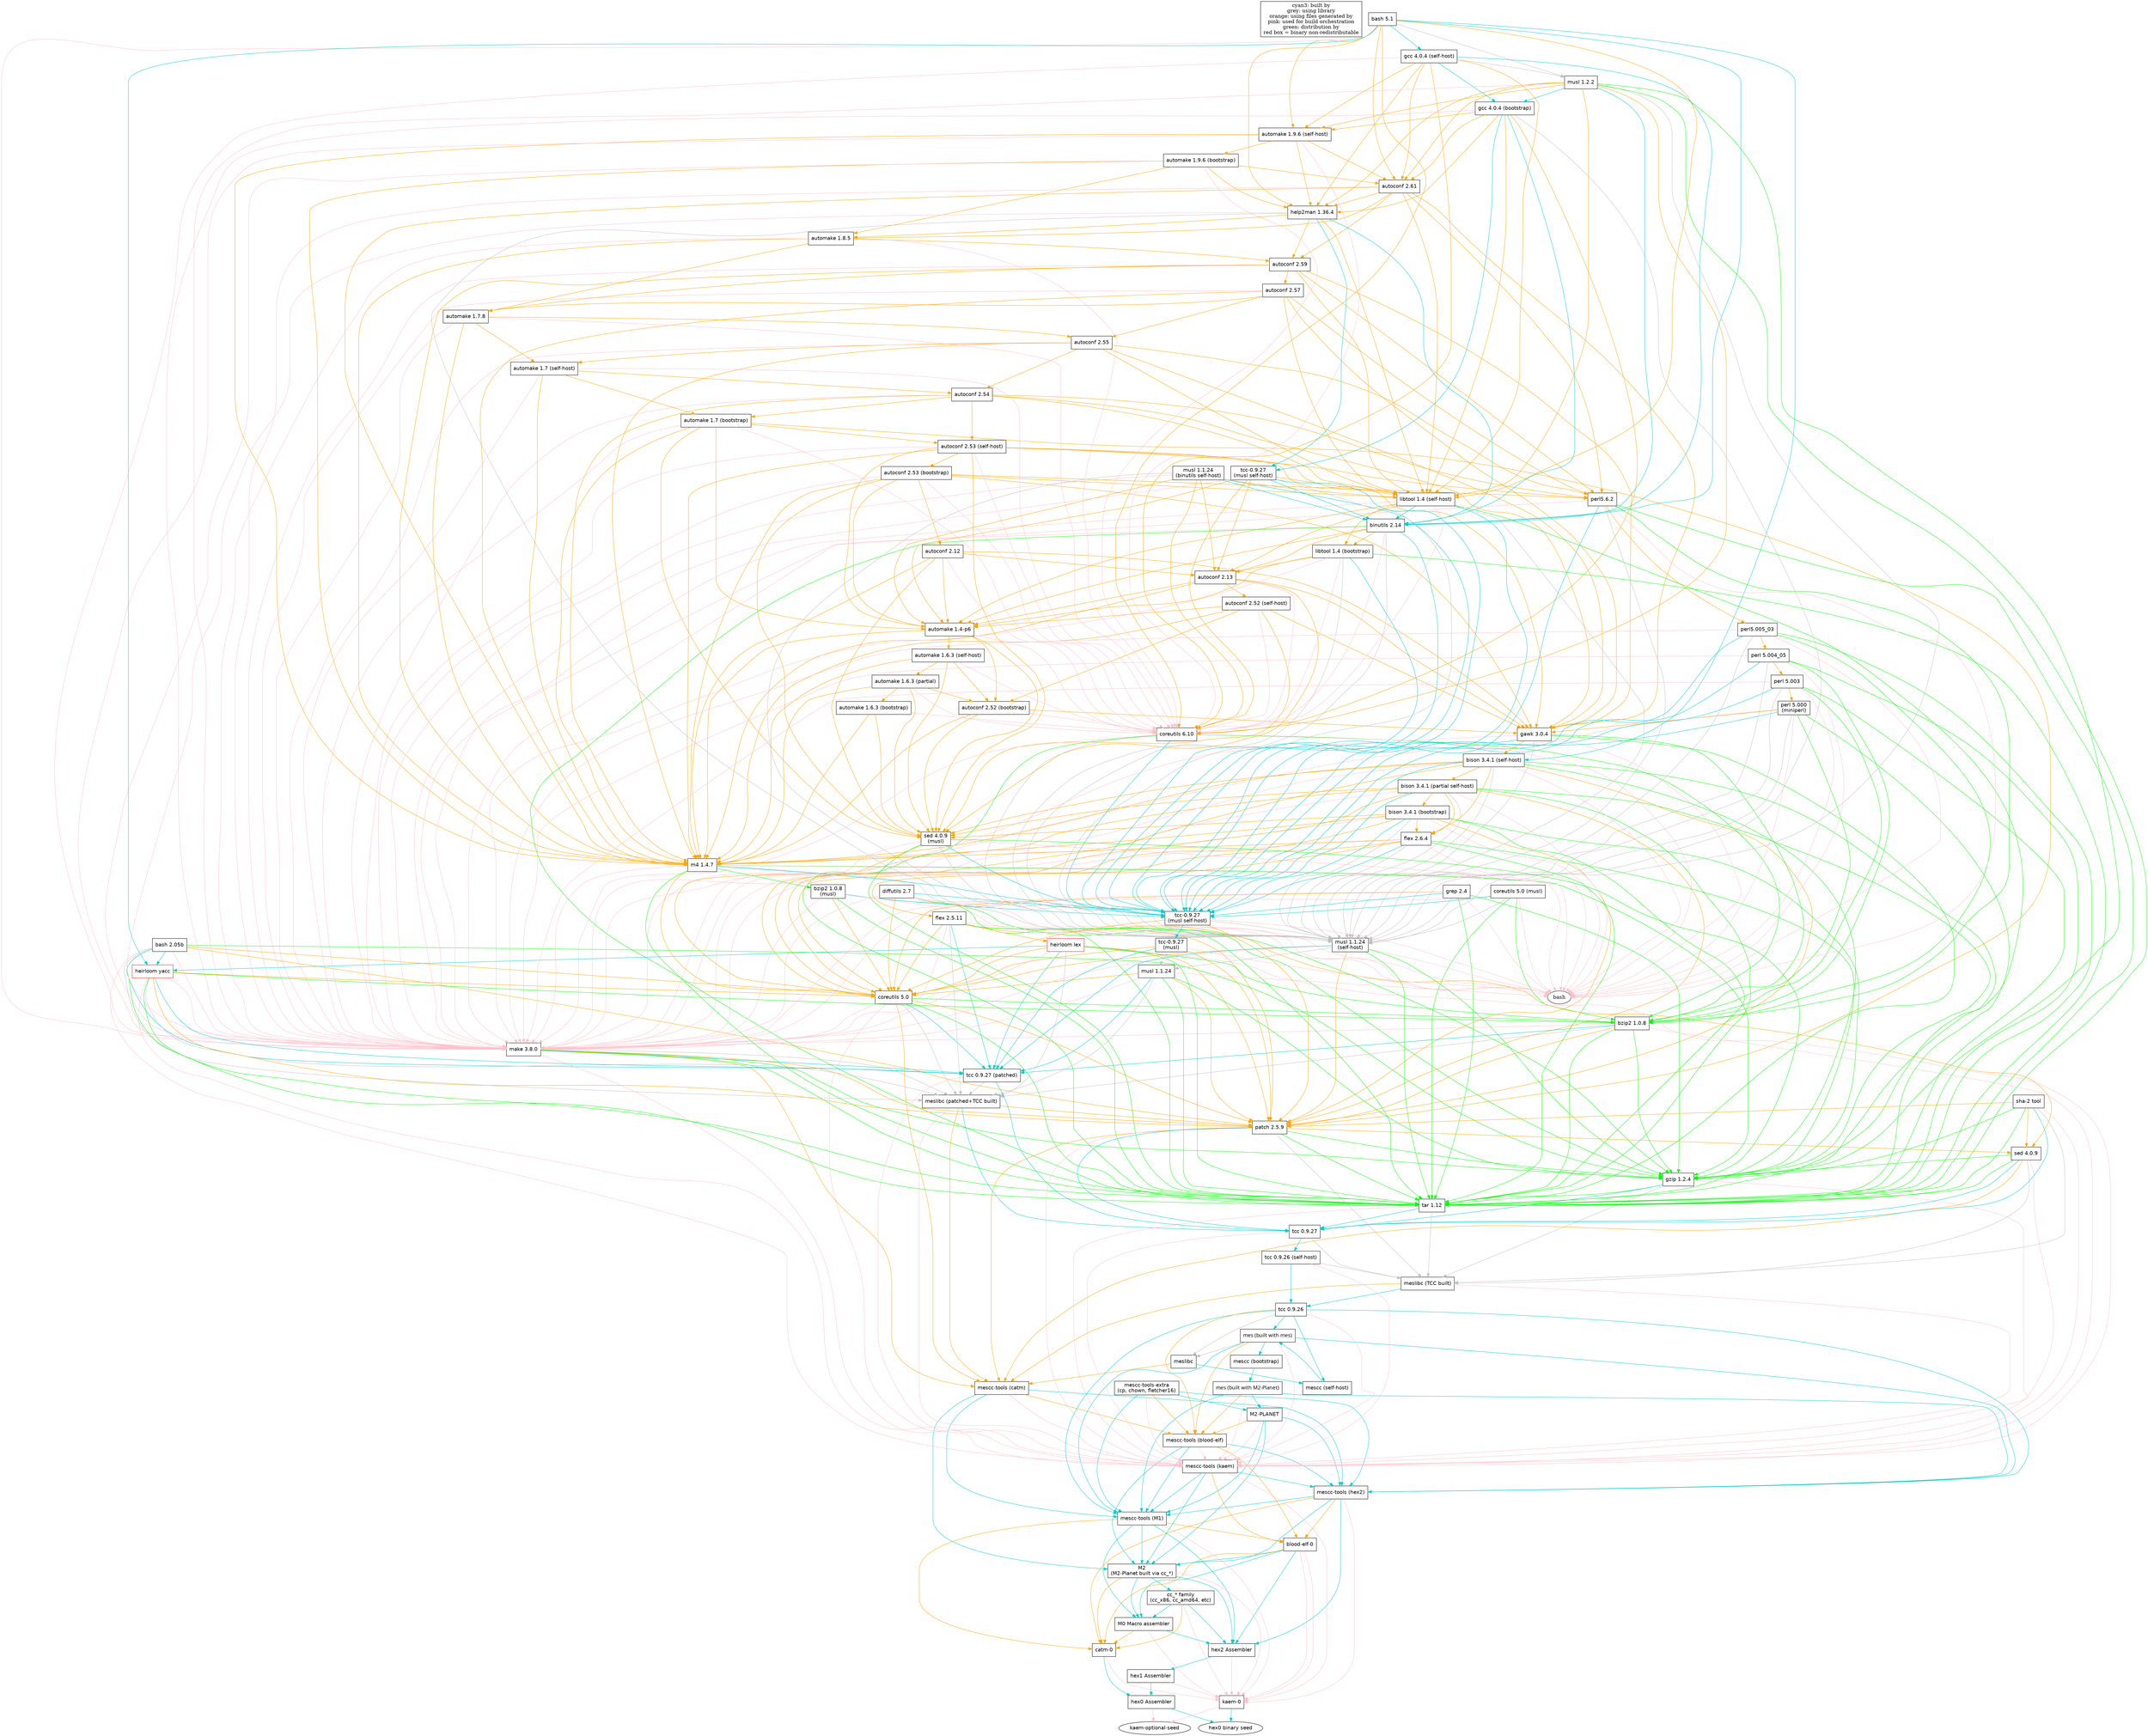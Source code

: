 digraph "live-bootstrap" {
	"NULL"  [label = "cyan3: built by\ngrey: using library\norange: using files generated by\npink: used for build orchestration\ngreen: distribution by\nred box = binary non-redistributable", shape = box];

	# boxes of software
	"M0-Macro" [label = "M0 Macro assembler", shape = box, fontname = Helvetica];
	"M1" [label = "mescc-tools (M1)", shape = box, fontname = Helvetica];
	"M2" [label = "M2\n(M2-Planet built via cc_*)", shape = box, fontname = Helvetica];
	"M2-Planet" [label = "M2-PLANET", shape = box, fontname = Helvetica];
	"autoconf0" [label = "autoconf 2.52 (bootstrap)", shape=box, fontname=Helvetica];
	"autoconf1" [label = "autoconf 2.52 (self-host)", shape=box, fontname=Helvetica];
	"autoconf10" [label = "autoconf 2.61", shape=box, fontname=Helvetica];
	"autoconf2" [label = "autoconf 2.13", shape=box, fontname=Helvetica];
	"autoconf3" [label = "autoconf 2.12", shape=box, fontname=Helvetica];
	"autoconf4" [label = "autoconf 2.53 (bootstrap)", shape=box, fontname=Helvetica];
	"autoconf5" [label = "autoconf 2.53 (self-host)", shape=box, fontname=Helvetica];
	"autoconf6" [label = "autoconf 2.54", shape=box, fontname=Helvetica];
	"autoconf7" [label = "autoconf 2.55", shape=box, fontname=Helvetica];
	"autoconf8" [label = "autoconf 2.57", shape=box, fontname=Helvetica];
	"autoconf9" [label = "autoconf 2.59", shape=box, fontname=Helvetica];
	"automake0" [label = "automake 1.6.3 (bootstrap)", shape=box, fontname=Helvetica];
	"automake1" [label = "automake 1.6.3 (partial)", shape=box, fontname=Helvetica];
	"automake2" [label = "automake 1.6.3 (self-host)", shape=box, fontname=Helvetica];
	"automake3" [label = "automake 1.4-p6", shape=box, fontname=Helvetica];
	"automake4" [label = "automake 1.7 (bootstrap)", shape=box, fontname=Helvetica];
	"automake5" [label = "automake 1.7 (self-host)", shape=box, fontname=Helvetica];
	"automake6" [label = "automake 1.7.8", shape=box, fontname=Helvetica];
	"automake7" [label = "automake 1.8.5", shape=box, fontname=Helvetica];
	"automake8" [label = "automake 1.9.6 (bootstrap)", shape=box, fontname=Helvetica];
	"automake9" [label = "automake 1.9.6 (self-host)", shape=box, fontname=Helvetica];
	"bash0" [label = "bash 2.05b", shape=box, fontname=Helvetica];
	"bash1" [label = "bash 5.1", shape=box, fontname=Helvetica];
	"binutils0" [label = "binutils 2.14", shape=box, fontname=Helvetica];
	"bison0" [label = "bison 3.4.1 (bootstrap)", shape=box, fontname=Helvetica];
	"bison1" [label = "bison 3.4.1 (partial self-host)", shape=box, fontname=Helvetica];
	"bison2" [label = "bison 3.4.1 (self-host)", shape=box, fontname=Helvetica];
	"blood-elf" [label = "mescc-tools (blood-elf)", shape = box, fontname = Helvetica];
	"blood-elf-0" [label = "blood-elf-0", shape = box, fontname = Helvetica];
	"bzip2" [label = "bzip2 1.0.8", shape=box, fontname=Helvetica];
	"bzip2-musl" [label = "bzip2 1.0.8\n(musl)", shape=box, fontname=Helvetica];
	"catm" [label = "mescc-tools (catm)", shape = box, fontname = Helvetica];
	"catm-0" [label = "catm-0", shape = box, fontname = Helvetica];
	"cc_*" [label = "cc_* family\n(cc_x86, cc_amd64, etc)", shape = box, fontname = Helvetica];
	"coreutils5" [label = "coreutils 5.0", shape=box, fontname=Helvetica];
	"coreutils5-musl" [label = "coreutils 5.0 (musl)", shape=box, fontname=Helvetica];
	"coreutils6" [label = "coreutils 6.10", shape=box, fontname=Helvetica];
	"diffutils" [label = "diffutils 2.7", shape=box, fontname=Helvetica];
	"flex" [label = "flex 2.6.4", shape=box, fontname=Helvetica];
	"flex0" [label = "flex 2.5.11", shape=box, fontname=Helvetica];
	"gawk" [label = "gawk 3.0.4", shape=box, fontname=Helvetica];
	"gcc0" [label = "gcc 4.0.4 (bootstrap)", shape=box, fontname=Helvetica];
	"gcc1" [label = "gcc 4.0.4 (self-host)", shape=box, fontname=Helvetica];
	"grep" [label = "grep 2.4", shape=box, fontname=Helvetica];
	"gzip" [label = "gzip 1.2.4", shape=box, fontname=Helvetica];
	"hex0-assembler" [label = "hex0 Assembler", shape = box, fontname = Helvetica];
	"help2man" [label = "help2man 1.36.4", shape = box, fontname = Helvetica];
	"hex0-seed" [label = "hex0 binary seed", fontname = Helvetica];
	"hex1-assembler" [label = "hex1 Assembler", shape = box, fontname = Helvetica];
	"hex2" [label = "mescc-tools (hex2)", shape = box, fontname = Helvetica];
	"hex2-assembler" [label = "hex2 Assembler", shape = box, fontname = Helvetica];
	"kaem" [label = "mescc-tools (kaem)", shape = box, fontname = Helvetica];
	"kaem-0" [label = "kaem-0", shape=box, fontname = Helvetica];
	"kaem-optional-seed" [label = "kaem-optional-seed", fontname = Helvetica];
	"lex" [label = "heirloom lex", shape=box, fontname=Helvetica, color=red];
	"libtool0" [label = "libtool 1.4 (bootstrap)", shape=box, fontname=Helvetica];
	"libtool1" [label = "libtool 1.4 (self-host)", shape=box, fontname=Helvetica];
	"m4" [label = "m4 1.4.7", shape=box, fontname=Helvetica];
	"make" [label = "make 3.8.0", shape=box, fontname=Helvetica];
	"mes" [label = "mes (built with mes)", shape = box, fontname = Helventica];
	"mes-m2" [label = "mes (built with M2-Planet)", shape = box, fontname = Helventica];
	"mescc" [label = "mescc (self-host)", shape = box, fontname = Helvetica];
	"mescc-0" [label = "mescc (bootstrap)", shape = box, fontname = Helvetica];
	"mescc-tools-extra" [label = "mescc-tools-extra\n(cp, chown, fletcher16)", shape=box, fontname=Helvetica];
	"meslibc" [label = "meslibc", shape = box, fontname = Helvetica];
	"meslibc-patch" [label = "meslibc (patched+TCC built)", shape = box, fontname = Helvetica];
	"meslibc-tcc" [label = "meslibc (TCC built)", shape = box, fontname = Helvetica];
	"musl1" [label = "musl 1.1.24", shape=box, fontname=Helvetica];
	"musl2" [label = "musl 1.1.24\n(self-host)", shape=box, fontname=Helvetica];
	"musl3" [label = "musl 1.1.24\n(binutils self-host)", shape=box, fontname=Helvetica];
	"musl4" [label = "musl 1.2.2", shape=box, fontname=Helvetica];
	"patch" [label = "patch 2.5.9", shape=box, fontname=Helvetica];
	"perl0" [label = "perl 5.000\n(miniperl)", shape=box, fontname=Helvetica];
	"perl1" [label = "perl 5.003", shape=box, fontname=Helvetica];
	"perl2" [label = "perl 5.004_05", shape=box, fontname=Helvetica];
	"perl3" [label = "perl5.005_03", shape=box, fontname=Helvetica];
	"perl4" [label = "perl5.6.2", shape=box, fontname=Helvetica];
	"sed" [label = "sed 4.0.9", shape=box, fontname=Helvetica];
	"sed-musl" [label = "sed 4.0.9\n(musl)", shape=box, fontname=Helvetica];
	"sha-2" [label = "sha-2 tool", shape=box, fontname=Helvetica];
	"tar" [label = "tar 1.12", shape=box, fontname=Helvetica];
	"tcc 0.9.26" [label = "tcc 0.9.26 (self-host)", shape = box, fontname = Helvetica];
	"tcc 0.9.26-0" [label = "tcc 0.9.26", shape = box, fontname = Helvetica];
	"tcc" [label = "tcc 0.9.27", shape = box, fontname = Helvetica];
	"tcc-musl0" [label = "tcc-0.9.27\n(musl)", shape = box, fontname = Helvetica];
	"tcc-musl1" [label = "tcc-0.9.27\n(musl self-host)", shape = box, fontname = Helvetica];
	"tcc-musl2" [label = "tcc-0.9.27\n(musl self-host)", shape = box, fontname = Helvetica];
	"tcc-patch" [label = "tcc 0.9.27 (patched)", shape = box, fontname = Helvetica];
	"yacc" [label = "heirloom yacc", shape=box, fontname=Helvetica, color=red];

	subgraph "stage0-posix" {
	# Step 0a
	"hex0-assembler" -> "hex0-seed" [color = cyan3];
	"hex0-assembler" -> "kaem-optional-seed" [color = pink];
	# Step 0b
	"kaem-0" -> "hex0-seed" [color = cyan3];
	"kaem-0" -> "kaem-optional-seed" [color = pink];
	# Step 1a
	"hex1-assembler" -> "hex0-assembler" [color = cyan3];
	"hex1-assembler" -> "kaem-0" [color = pink];
	# Step 1b
	"catm-0" -> "hex0-assembler" [color = cyan3];
	"catm-0" -> "kaem-0" [color = pink];
	# Step 2
	"hex2-assembler" -> "kaem-0" [color = pink];
	"hex2-assembler" -> "hex1-assembler" [color = cyan3];
	# Step 3
	"M0-Macro" -> "catm-0" [color = orange];
	"M0-Macro" -> "hex2-assembler" [color = cyan3];
	"M0-Macro" -> "kaem-0" [color = pink];
	# Step 4
	"cc_*" -> "M0-Macro" [color = cyan3];
	"cc_*" -> "catm-0" [color = orange];
	"cc_*" -> "hex2-assembler" [color = cyan3];
	"cc_*" -> "kaem-0" [color = pink];
	# Step 5
	"M2" -> "cc_*" [color = cyan3];
	"M2" -> "catm-0" [color = orange];
	"M2" -> "M0-Macro" [color = cyan3];
	"M2" -> "hex2-assembler" [color = cyan3];
	"M2" -> "kaem-0" [color = pink];
	# Step 6
	"blood-elf-0" -> "M2" [color = cyan3];
	"blood-elf-0" -> "catm-0" [color = orange];
	"blood-elf-0" -> "M0-Macro" [color = cyan3];
	"blood-elf-0" -> "kaem-0" [color = pink];
	"blood-elf-0" -> "hex2-assembler" [color = cyan3];
	"blood-elf-0" -> "kaem-0" [color = pink];
	# Step 7
	"M1" -> "M2" [color = cyan3];
	"M1" -> "blood-elf-0" [color = orange];
	"M1" -> "catm-0" [color = orange];
	"M1" -> "M0-Macro" [color = cyan3];
	"M1" -> "hex2-assembler" [color = cyan3];
	"M1" -> "kaem-0" [color = pink];
	# Step 8
	"hex2" -> "M2" [color = cyan3];
	"hex2" -> "blood-elf-0" [color = orange];
	"hex2" -> "M1" [color = cyan3];
	"hex2" -> "catm-0" [color = orange];
	"hex2" -> "hex2-assembler" [color = cyan3];
	"hex2" -> "kaem-0" [color = pink];
	# Step 9
	"kaem" -> "M2" [color = cyan3];
	"kaem" -> "blood-elf-0" [color = orange];
	"kaem" -> "M1" [color = cyan3];
	"kaem" -> "hex2" [color = cyan3];
	"kaem" -> "kaem-0" [color = pink];
	# Step 10
	"blood-elf" -> "M2" [color = cyan3];
	"blood-elf" -> "blood-elf-0" [color = orange];
	"blood-elf" -> "M1" [color = cyan3];
	"blood-elf" -> "hex2" [color = cyan3];
	"blood-elf" -> "kaem" [color = pink];
	# Step 11
	"catm" -> "M2" [color = cyan3];
	"catm" -> "blood-elf" [color = orange];
	"catm" -> "M1" [color = cyan3];
	"catm" -> "hex2" [color = cyan3];
	"catm" -> "kaem" [color = pink];
	# Step 12
	"M2-Planet" -> "M2" [color = cyan3];
	"M2-Planet" -> "blood-elf" [color = orange];
	"M2-Planet" -> "M1" [color = cyan3];
	"M2-Planet" -> "hex2" [color = cyan3];
	"M2-Planet" -> "kaem" [color = pink];

	# Step 13
	"mes-m2" -> "M2-Planet" [color = cyan3];
	"mes-m2" -> "blood-elf" [color = orange];
	"mes-m2" -> "M1" [color = cyan3];
	"mes-m2" -> "hex2" [color = cyan3];
	"mes-m2" -> "kaem" [color = pink];
	}

	subgraph extra {
	"mescc-tools-extra" -> "M1" [color = cyan3];
	"mescc-tools-extra" -> "M2-Planet" [color=cyan3];
	"mescc-tools-extra" -> "blood-elf" [color = orange];
	"mescc-tools-extra" -> "hex2" [color = cyan3];
	"mescc-tools-extra" -> "kaem" [color = pink];
	}

	# AFTER is done here

	subgraph mes {
	"mescc-0" -> "mes-m2" [color = cyan3];

	"meslibc" -> "mescc" [color = cyan3];
	"meslibc" -> "catm" [color = orange];

	"mes" -> "M1" [color = cyan3];
	"mes" -> "blood-elf" [color = orange];
	"mes" -> "hex2" [color = cyan3];
	"mes" -> "kaem" [color = pink];
	"mes" -> "mescc-0" [color = cyan3];
	"mes" -> "meslibc" [color = grey];

	"mescc" -> "mes" [color = cyan3];
	}

	subgraph "tinycc 0.9.26" {
	"tcc 0.9.26-0" -> "M1" [color = cyan3];
	"tcc 0.9.26-0" -> "blood-elf" [color = orange];
	"tcc 0.9.26-0" -> "hex2" [color = cyan3];
	"tcc 0.9.26-0" -> "kaem" [color = pink];
	"tcc 0.9.26-0" -> "mes" [color = cyan3];
	"tcc 0.9.26-0" -> "mescc" [color = cyan3];
	"tcc 0.9.26-0" -> "meslibc" [color = grey];

	"meslibc-tcc" -> "tcc 0.9.26-0" [color = cyan3];
	"meslibc-tcc" -> "catm" [color = orange];
	"meslibc-tcc" -> "kaem" [color = pink];

	"tcc 0.9.26" -> "tcc 0.9.26-0" [color = cyan3];
	"tcc 0.9.26" -> "kaem" [color = pink];
	"tcc 0.9.26" -> "meslibc-tcc" [color = grey];
	}

	subgraph "tinycc 0.9.27" {
	"tcc" -> "kaem" [color = pink];
	"tcc" -> "meslibc-tcc" [color = grey];
	"tcc" -> "tcc 0.9.26" [color = cyan3];
	}

	subgraph "tar 1.12" {
	"tar" -> "kaem" [color = pink];
	"tar" -> "meslibc-tcc" [color = grey];
	"tar" -> "tcc" [color = cyan3];
	}

	subgraph "gzip 1.2.4" {
	"gzip" -> "kaem" [color = pink];
	"gzip" -> "meslibc-tcc" [color = grey];
	"gzip" -> "tar" [color = green];
	"gzip" -> "tcc" [color = cyan3];
	}

	subgraph "sed 4.0.9" {
	"sed" -> "catm" [color = orange];
	"sed" -> "gzip" [color = green];
	"sed" -> "kaem" [color = pink];
	"sed" -> "meslibc-tcc" [color = grey];
	"sed" -> "tar" [color = green];
	"sed" -> "tcc" [color = cyan3];
	}

	subgraph "patch 2.5.9" {
	"patch" -> "catm" [color = orange];
	"patch" -> "gzip" [color = green];
	"patch" -> "kaem" [color = pink];
	"patch" -> "meslibc-tcc" [color = grey];
	"patch" -> "sed" [color = orange];
	"patch" -> "tar" [color = green];
	"patch" -> "tcc" [color = cyan3];
	}

	subgraph "sha-2" {
	"sha-2" -> "gzip" [color = green];
	"sha-2" -> "kaem" [color = pink];
	"sha-2" -> "meslibc-tcc" [color = grey];
	"sha-2" -> "patch" [color = orange];
	"sha-2" -> "sed" [color = orange];
	"sha-2" -> "tar" [color = green];
	"sha-2" -> "tcc" [color = cyan3];
	}

	# We Redo checksums using sha256sum here

	subgraph "patched mes-libc" {
	"meslibc-patch" -> "tcc" [color = cyan3];
	"meslibc-patch" -> "catm" [color = orange];
	"meslibc-patch" -> "patch" [color = orange];
	"meslibc-patch" -> "kaem" [color = pink];
	}

	subgraph "patched tcc" {
	"tcc-patch" -> "kaem" [color = pink];
	"tcc-patch" -> "meslibc-patch" [color = grey];
	"tcc-patch" -> "tcc" [color = cyan3];
	}

	subgraph "make 3.80" {
	"make" -> "catm" [color = orange];
	"make" -> "gzip" [color = green];
	"make" -> "kaem" [color = pink];
	"make" -> "meslibc-patch" [color = grey];
	"make" -> "patch" [color = orange];
	"make" -> "tar" [color = green];
	"make" -> "tcc-patch" [color = cyan3];
	}

	subgraph "bzip2 1.0.8" {
	"bzip2" -> "gzip" [color = green];
	"bzip2" -> "kaem" [color = pink];
	"bzip2" -> "make" [color = pink];
	"bzip2" -> "meslibc-patch" [color = grey];
	"bzip2" -> "patch" [color = orange];
	"bzip2" -> "tar" [color = green];
	"bzip2" -> "tcc-patch" [color = cyan3];
	}

	subgraph "coreutils 5.0" {
	"coreutils5" -> "bzip2" [color = green];
	"coreutils5" -> "catm" [color = orange];
	"coreutils5" -> "kaem" [color = pink];
	"coreutils5" -> "make" [color = pink];
	"coreutils5" -> "meslibc-patch" [color = grey];
	"coreutils5" -> "patch" [color = orange];
	"coreutils5" -> "tar" [color = green];
	"coreutils5" -> "tcc-patch" [color = cyan3];
	}

	subgraph "heirloom devtools" {
	"yacc" -> "bzip2" [color = green];
	"yacc" -> "coreutils5" [color = orange];
	"yacc" -> "kaem" [color = pink];
	"yacc" -> "make" [color = pink];
	"yacc" -> "meslibc-patch" [color = grey];
	"yacc" -> "patch" [color = orange];
	"yacc" -> "tar" [color = green];
	"yacc" -> "tcc-patch" [color = cyan3];

	"lex" -> "bzip2" [color = green];
	"lex" -> "coreutils5" [color = orange];
	"lex" -> "kaem" [color = pink];
	"lex" -> "make" [color = pink];
	"lex" -> "meslibc-patch" [color = grey];
	"lex" -> "patch" [color = orange];
	"lex" -> "tar" [color = green];
	"lex" -> "tcc-patch" [color = cyan3];
	"lex" -> "yacc" [color = cyan3];
	}

	subgraph "bash 2.05b" {
	"bash0" -> "coreutils5" [color = orange];
	"bash0" -> "gzip" [color = green];
	"bash0" -> "kaem" [color = pink];
	"bash0" -> "make" [color = pink];
	"bash0" -> "meslibc-patch" [color = grey];
	"bash0" -> "patch" [color = orange];
	"bash0" -> "tar" [color = green];
	"bash0" -> "tcc-patch" [color = cyan3];
	"bash0" -> "yacc" [color = cyan3];
	}

	subgraph "flex 2.5.11" {
	"flex0" -> "bash" [color = pink];
	"flex0" -> "coreutils5" [color = orange];
	"flex0" -> "gzip" [color = green];
	"flex0" -> "lex" [color = orange];
	"flex0" -> "make" [color = pink];
	"flex0" -> "meslibc-patch" [color = grey];
	"flex0" -> "patch" [color = orange];
	"flex0" -> "sed" [color = orange];
	"flex0" -> "tar" [color = green];
	"flex0" -> "tcc-patch" [color = cyan3];
	}

	subgraph "musl 1.1.24" {
	"musl1" -> "bash" [color = pink];
	"musl1" -> "coreutils5" [color = orange];
	"musl1" -> "gzip" [color = green];
	"musl1" -> "make" [color = pink];
	"musl1" -> "meslibc-patch" [color = grey];
	"musl1" -> "patch" [color = orange];
	"musl1" -> "tar" [color = green];
	"musl1" -> "tcc-patch" [color = cyan3];
	}

	subgraph "tcc 0.9.27 (musl)" {
	"tcc-musl0" -> "bash" [color = pink];
	"tcc-musl0" -> "coreutils5" [color = orange];
	"tcc-musl0" -> "musl1" [color = grey];
	"tcc-musl0" -> "patch" [color = orange];
	"tcc-musl0" -> "tcc-patch" [color = cyan3];
	}

	subgraph "musl 1.1.24 (tcc-musl)" {
	"musl2" -> "bash" [color = pink];
	"musl2" -> "coreutils5" [color = orange];
	"musl2" -> "gzip" [color = green];
	"musl2" -> "make" [color = pink];
	"musl2" -> "musl1" [color = grey];
	"musl2" -> "patch" [color = orange];
	"musl2" -> "tar" [color = green];
	"musl2" -> "tcc-patch" [color = cyan3];
	}

	subgraph "tcc 0.9.27 (musl v2)" {
	"tcc-musl1" -> "bash" [color = pink];
	"tcc-musl1" -> "coreutils5" [color = orange];
	"tcc-musl1" -> "musl2" [color = grey];
	"tcc-musl1" -> "patch" [color = orange];
	"tcc-musl1" -> "tcc-musl0" [color = cyan3];
	}

	subgraph "sed 4.0.9" {
	"sed-musl" -> "bash" [color = pink];
	"sed-musl" -> "coreutils5" [color = orange];
	"sed-musl" -> "gzip" [color = green];
	"sed-musl" -> "make" [color = pink];
	"sed-musl" -> "musl2" [color = grey];
	"sed-musl" -> "tar" [color = green];
	"sed-musl" -> "tcc-musl1" [color = cyan3];
	}

	subgraph "bzip2 1.0.8" {
	"bzip2-musl" -> "bash" [color = pink];
	"bzip2-musl" -> "coreutils5" [color = orange];
	"bzip2-musl" -> "make" [color = pink];
	"bzip2-musl" -> "musl2" [color = grey];
	"bzip2-musl" -> "tar" [color = green];
	"bzip2-musl" -> "tcc-musl1" [color = cyan3];
	}

	subgraph "m4 1.4.7" {
	"m4" -> "bash" [color = pink];
	"m4" -> "coreutils5" [color = orange];
	"m4" -> "gzip" [color = green];
	"m4" -> "make" [color = pink];
	"m4" -> "musl2" [color = grey];
	"m4" -> "tar" [color = green];
	"m4" -> "bzip2-musl" [color = green];
	"m4" -> "tcc-musl1" [color = cyan3];
	}

	subgraph "flex 2.6.14" {
	"flex" -> "bash" [color = pink];
	"flex" -> "coreutils5" [color = orange];
	"flex" -> "flex0" [color = orange];
	"flex" -> "gzip" [color = green];
	"flex" -> "m4" [color = orange];
	"flex" -> "make" [color = pink];
	"flex" -> "musl2" [color = grey];
	"flex" -> "tar" [color = green];
	"flex" -> "tcc-musl1" [color = cyan3];
	}

	subgraph "bison 3.4.1" {
	"bison0" -> "bash" [color = pink];
	"bison0" -> "coreutils5" [color = orange];
	"bison0" -> "flex" [color = orange];
	"bison0" -> "gzip" [color = green];
	"bison0" -> "m4" [color = orange];
	"bison0" -> "make" [color = pink];
	"bison0" -> "musl2" [color = grey];
	"bison0" -> "patch" [color = orange];
	"bison0" -> "sed-musl" [color = orange];
	"bison0" -> "tar" [color = green];
	"bison0" -> "tcc-musl1" [color = cyan3];

	"bison1" -> "bash" [color = pink];
	"bison1" -> "bison0" [color = orange];
	"bison1" -> "coreutils5" [color = orange];
	"bison1" -> "flex" [color = orange];
	"bison1" -> "gzip" [color = green];
	"bison1" -> "m4" [color = orange];
	"bison1" -> "make" [color = pink];
	"bison1" -> "musl2" [color = grey];
	"bison1" -> "patch" [color = orange];
	"bison1" -> "sed-musl" [color = orange];
	"bison1" -> "tar" [color = green];
	"bison1" -> "tcc-musl1" [color = cyan3];

	"bison2" -> "bash" [color = pink];
	"bison2" -> "bison1" [color = orange];
	"bison2" -> "coreutils5" [color = orange];
	"bison2" -> "flex" [color = orange];
	"bison2" -> "gzip" [color = green];
	"bison2" -> "m4" [color = orange];
	"bison2" -> "make" [color = pink];
	"bison2" -> "musl2" [color = grey];
	"bison2" -> "patch" [color = orange];
	"bison2" -> "sed-musl" [color = orange];
	"bison2" -> "tar" [color = green];
	"bison2" -> "tcc-musl1" [color = cyan3];
	}

	subgraph "grep 2.4" {
	"grep" -> "bash" [color = pink];
	"grep" -> "coreutils5" [color = orange];
	"grep" -> "gzip" [color = green];
	"grep" -> "make" [color = pink];
	"grep" -> "musl2" [color = grey];
	"grep" -> "tar" [color = green];
	"grep" -> "tcc-musl1" [color = cyan3];
	}

	subgraph "diffutils 2.7" {
	"diffutils" -> "bash" [color = pink];
	"diffutils" -> "coreutils5" [color = orange];
	"diffutils" -> "gzip" [color = green];
	"diffutils" -> "make" [color = pink];
	"diffutils" -> "musl2" [color = grey];
	"diffutils" -> "tar" [color = green];
	"diffutils" -> "tcc-musl1" [color = cyan3];
	}

	subgraph "coreutils 5.0 musl" {
	"coreutils5-musl" -> "bzip2" [color = green];
	"coreutils5-musl" -> "bash" [color = pink];
	"coreutils5-musl" -> "make" [color = pink];
	"coreutils5-musl" -> "musl2" [color = grey];
	"coreutils5-musl" -> "tar" [color = green];
	"coreutils5-musl" -> "tcc-musl1" [color = cyan3];
	}

	subgraph "coreutils 6.10" {
	"coreutils6" -> "bzip2" [color = green];
	"coreutils6" -> "bash" [color = pink];
	"coreutils6" -> "make" [color = pink];
	"coreutils6" -> "musl2" [color = grey];
	"coreutils6" -> "tar" [color = green];
	"coreutils6" -> "tcc-musl1" [color = cyan3];
	}

	subgraph "gawk 3.0.4" {
	"gawk" -> "bison2" [color = orange];
	"gawk" -> "bzip2" [color = green];
	"gawk" -> "bash" [color = pink];
	"gawk" -> "make" [color = pink];
	"gawk" -> "musl2" [color = grey];
	"gawk" -> "tar" [color = green];
	"gawk" -> "tcc-musl1" [color = cyan3];
	}

	subgraph "perl" {
	"perl0" -> "bash" [color = pink];
	"perl0" -> "bzip2" [color = green];
	"perl0" -> "gawk" [color = orange];
	"perl0" -> "make" [color = pink];
	"perl0" -> "musl2" [color = grey];
	"perl0" -> "tar" [color = green];
	"perl0" -> "tcc-musl1" [color = cyan3];

	"perl1" -> "bash" [color = pink];
	"perl1" -> "bzip2" [color = green];
	"perl1" -> "perl0" [color = orange];
	"perl1" -> "make" [color = pink];
	"perl1" -> "musl2" [color = grey];
	"perl1" -> "tar" [color = green];
	"perl1" -> "tcc-musl1" [color = cyan3];

	"perl2" -> "bash" [color = pink];
	"perl2" -> "bzip2" [color = green];
	"perl2" -> "perl1" [color = orange];
	"perl2" -> "make" [color = pink];
	"perl2" -> "musl2" [color = grey];
	"perl2" -> "tar" [color = green];
	"perl2" -> "tcc-musl1" [color = cyan3];

	"perl3" -> "bash" [color = pink];
	"perl3" -> "bzip2" [color = green];
	"perl3" -> "perl2" [color = orange];
	"perl3" -> "make" [color = pink];
	"perl3" -> "musl2" [color = grey];
	"perl3" -> "tar" [color = green];
	"perl3" -> "tcc-musl1" [color = cyan3];

	"perl4" -> "bash" [color = pink];
	"perl4" -> "bzip2" [color = green];
	"perl4" -> "perl3" [color = orange];
	"perl4" -> "make" [color = pink];
	"perl4" -> "musl2" [color = grey];
	"perl4" -> "tar" [color = green];
	"perl4" -> "tcc-musl1" [color = cyan3];
	}

	subgraph "autocrap vol1" {
	"autoconf0" -> "coreutils6" [color = pink];
	"autoconf0" -> "m4" [color = orange];
	"autoconf0" -> "sed-musl" [color = orange];
	"autoconf0" -> "gawk" [color = orange];

	"automake0" -> "coreutils6" [color = pink];
	"automake0" -> "m4" [color = orange];
	"automake0" -> "sed-musl" [color = orange];

	"automake1" -> "autoconf0" [color = orange];
	"automake1" -> "automake0" [color = orange];
	"automake1" -> "coreutils6" [color = pink];
	"automake1" -> "m4" [color = orange];
	"automake1" -> "sed-musl" [color = orange];

	"automake2" -> "autoconf0" [color = orange];
	"automake2" -> "automake1" [color = orange];
	"automake2" -> "coreutils6" [color = pink];
	"automake2" -> "m4" [color = orange];
	"automake2" -> "sed-musl" [color = orange];

	"automake3" -> "autoconf0" [color = orange];
	"automake3" -> "automake2" [color = orange];
	"automake3" -> "coreutils6" [color = pink];
	"automake3" -> "m4" [color = orange];
	"automake3" -> "sed-musl" [color = orange];

	"autoconf1" -> "autoconf0" [color = orange];
	"autoconf1" -> "automake3" [color = orange];
	"autoconf1" -> "coreutils6" [color = pink];
	"autoconf1" -> "gawk" [color = orange];
	"autoconf1" -> "m4" [color = orange];
	"autoconf1" -> "sed-musl" [color = orange];

	"autoconf2" -> "autoconf1" [color = orange];
	"autoconf2" -> "automake3" [color = orange];
	"autoconf2" -> "coreutils6" [color = pink];
	"autoconf2" -> "gawk" [color = orange];
	"autoconf2" -> "m4" [color = orange];
	"autoconf2" -> "sed-musl" [color = orange];

	"autoconf3" -> "autoconf2" [color = orange];
	"autoconf3" -> "automake3" [color = orange];
	"autoconf3" -> "coreutils6" [color = pink];
	"autoconf3" -> "gawk" [color = orange];
	"autoconf3" -> "m4" [color = orange];
	"autoconf3" -> "sed-musl" [color = orange];

	"libtool0" -> "autoconf2" [color = orange];
	"libtool0" -> "automake3" [color = orange];
	"libtool0" -> "coreutils6" [color = pink];
	"libtool0" -> "make" [color = pink];
	"libtool0" -> "musl2" [color = grey];
	"libtool0" -> "tar" [color = green];
	"libtool0" -> "tcc-musl1" [color = cyan3];
	}

	subgraph "binutils 2.14" {
	"binutils0" -> "autoconf2" [color = orange];
	"binutils0" -> "automake3" [color = orange];
	"binutils0" -> "libtool0" [color = orange];
	"binutils0" -> "coreutils6" [color = pink];
	"binutils0" -> "make" [color = pink];
	"binutils0" -> "musl2" [color = grey];
	"binutils0" -> "tar" [color = green];
	"binutils0" -> "tcc-musl1" [color = cyan3];
	}

	subgraph "libtool 1.4" {
	"libtool1" -> "autoconf2" [color = orange];
	"libtool1" -> "automake3" [color = orange];
	"libtool1" -> "binutils0" [color = cyan3];
	"libtool1" -> "coreutils6" [color = pink];
	"libtool1" -> "libtool0" [color = orange];
	"libtool1" -> "make" [color = pink];
	"libtool1" -> "musl2" [color = grey];
	"libtool1" -> "tar" [color = green];
	"libtool1" -> "tcc-musl1" [color = cyan3];
	}

	subgraph "musl 1.1.24 (v3)" {
	"musl3" -> "autoconf2" [color = orange];
	"musl3" -> "automake3" [color = orange];
	"musl3" -> "binutils0" [color = cyan3];
	"musl3" -> "coreutils6" [color = orange];
	"musl3" -> "libtool1" [color = orange];
	"musl3" -> "make" [color = pink];
	"musl3" -> "musl2" [color = grey];
	"musl3" -> "tcc-musl1" [color = cyan3];
	}

	subgraph "tcc 0.9.27 (musl v3)" {
	"tcc-musl2" -> "autoconf2" [color = orange];
	"tcc-musl2" -> "automake3" [color = orange];
	"tcc-musl2" -> "binutils0" [color = cyan3];
	"tcc-musl2" -> "coreutils6" [color = orange];
	"tcc-musl2" -> "libtool1" [color = orange];
	"tcc-musl2" -> "make" [color = pink];
	"tcc-musl2" -> "musl2" [color = grey];
	"tcc-musl2" -> "tcc-musl1" [color = cyan3];
	}

	subgraph "autocrap vol2" {
	"autoconf4" -> "autoconf3" [color = orange];
	"autoconf4" -> "automake3" [color = orange];
	"autoconf4" -> "coreutils6" [color = pink];
	"autoconf4" -> "gawk" [color = orange];
	"autoconf4" -> "libtool1" [color = orange];
	"autoconf4" -> "m4" [color = orange];
	"autoconf4" -> "make" [color = pink];
	"autoconf4" -> "perl4" [color = orange];
	"autoconf4" -> "sed-musl" [color = orange];

	"autoconf5" -> "autoconf4" [color = orange];
	"autoconf5" -> "automake3" [color = orange];
	"autoconf5" -> "coreutils6" [color = pink];
	"autoconf5" -> "gawk" [color = orange];
	"autoconf5" -> "libtool1" [color = orange];
	"autoconf5" -> "m4" [color = orange];
	"autoconf5" -> "make" [color = pink];
	"autoconf5" -> "perl4" [color = orange];
	"autoconf5" -> "sed-musl" [color = orange];

	"automake4" -> "autoconf5" [color = orange];
	"automake4" -> "automake3" [color = orange];
	"automake4" -> "coreutils6" [color = pink];
	"automake4" -> "m4" [color = orange];
	"automake4" -> "make" [color = pink];
	"automake4" -> "patch" [color = orange];
	"automake4" -> "sed-musl" [color = orange];

	"autoconf6" -> "autoconf5" [color = orange];
	"autoconf6" -> "automake4" [color = orange];
	"autoconf6" -> "gawk" [color = orange];
	"autoconf6" -> "libtool1" [color = orange];
	"autoconf6" -> "m4" [color = orange];
	"autoconf6" -> "make" [color = pink];
	"autoconf6" -> "perl4" [color = orange];

	"automake5" -> "autoconf6" [color = orange];
	"automake5" -> "automake4" [color = orange];
	"automake5" -> "coreutils6" [color = pink];
	"automake5" -> "m4" [color = orange];
	"automake5" -> "make" [color = pink];

	"autoconf7" -> "autoconf6" [color = orange];
	"autoconf7" -> "automake5" [color = orange];
	"autoconf7" -> "gawk" [color = orange];
	"autoconf7" -> "libtool1" [color = orange];
	"autoconf7" -> "m4" [color = orange];
	"autoconf7" -> "make" [color = pink];
	"autoconf7" -> "perl4" [color = orange];

	"automake6" -> "autoconf7" [color = orange];
	"automake6" -> "automake5" [color = orange];
	"automake6" -> "coreutils6" [color = pink];
	"automake6" -> "m4" [color = orange];
	"automake6" -> "make" [color = pink];

	"autoconf8" -> "autoconf7" [color = orange];
	"autoconf8" -> "automake6" [color = orange];
	"autoconf8" -> "gawk" [color = orange];
	"autoconf8" -> "libtool1" [color = orange];
	"autoconf8" -> "m4" [color = orange];
	"autoconf8" -> "make" [color = pink];
	"autoconf8" -> "perl4" [color = orange];

	"autoconf9" -> "autoconf8" [color = orange];
	"autoconf9" -> "automake6" [color = orange];
	"autoconf9" -> "gawk" [color = orange];
	"autoconf9" -> "libtool1" [color = orange];
	"autoconf9" -> "m4" [color = orange];
	"autoconf9" -> "make" [color = pink];
	"autoconf9" -> "perl4" [color = orange];

	"automake7" -> "autoconf9" [color = orange];
	"automake7" -> "automake6" [color = orange];
	"automake7" -> "coreutils6" [color = pink];
	"automake7" -> "m4" [color = orange];
	"automake7" -> "make" [color = pink];
	}

	subgraph "help2man 1.36.4" {
	"help2man" -> "autoconf9" [color = orange];
	"help2man" -> "automake7" [color = orange];
	"help2man" -> "libtool1" [color = orange];
	"help2man" -> "binutils0" [color = cyan3];
	"help2man" -> "make" [color = pink];
	"help2man" -> "musl2" [color = grey];
	"help2man" -> "tcc-musl2" [color = cyan3];
	}

	subgraph "autocrap vol3" {
	"autoconf10" -> "autoconf9" [color = orange];
	"autoconf10" -> "automake7" [color = orange];
	"autoconf10" -> "gawk" [color = orange];
	"autoconf10" -> "help2man" [color = orange];
	"autoconf10" -> "libtool1" [color = orange];
	"autoconf10" -> "m4" [color = orange];
	"autoconf10" -> "make" [color = pink];
	"autoconf10" -> "perl4" [color = orange];

	"automake8" -> "autoconf10" [color = orange];
	"automake8" -> "automake7" [color = orange];
	"automake8" -> "coreutils6" [color = pink];
	"automake8" -> "help2man" [color = orange];
	"automake8" -> "m4" [color = orange];
	"automake8" -> "make" [color = pink];

	"automake9" -> "autoconf10" [color = orange];
	"automake9" -> "automake8" [color = orange];
	"automake9" -> "coreutils6" [color = pink];
	"automake9" -> "help2man" [color = orange];
	"automake9" -> "m4" [color = orange];
	"automake9" -> "make" [color = pink];
	}

	subgraph "doing something actually useful" {
	"gcc0" -> "autoconf10" [color = orange];
	"gcc0" -> "automake9" [color = orange];
	"gcc0" -> "binutils0" [color = cyan3];
	"gcc0" -> "coreutils6" [color = orange];
	"gcc0" -> "help2man" [color = orange];
	"gcc0" -> "libtool1" [color = orange];
	"gcc0" -> "make" [color = pink];
	"gcc0" -> "musl2" [color = grey];
	"gcc0" -> "tcc-musl2" [color = cyan3];

	"musl4" -> "autoconf10" [color = orange];
	"musl4" -> "automake9" [color = orange];
	"musl4" -> "binutils0" [color = cyan3];
	"musl4" -> "coreutils6" [color = orange];
	"musl4" -> "gcc0" [color = cyan3]
	"musl4" -> "gzip" [color = green];
	"musl4" -> "help2man" [color = orange];
	"musl4" -> "libtool1" [color = orange];
	"musl4" -> "make" [color = pink];
	"musl4" -> "musl2" [color = grey];
	"musl4" -> "tar" [color = green];

	"gcc1" -> "autoconf10" [color = orange];
	"gcc1" -> "automake9" [color = orange];
	"gcc1" -> "binutils0" [color = cyan3];
	"gcc1" -> "coreutils6" [color = orange];
	"gcc1" -> "gcc0" [color = cyan3];
	"gcc1" -> "help2man" [color = orange];
	"gcc1" -> "libtool1" [color = orange];
	"gcc1" -> "make" [color = pink];
	"gcc1" -> "musl4" [color = grey];
	}

	subgraph "interactive shell" {
	"bash1" -> "autoconf10" [color = orange];
	"bash1" -> "automake9" [color = orange];
	"bash1" -> "binutils0" [color = cyan3];
	"bash1" -> "bison2" [color = cyan3];
	"bash1" -> "coreutils6" [color = orange];
	"bash1" -> "gcc1" [color = cyan3];
	"bash1" -> "help2man" [color = orange];
	"bash1" -> "libtool1" [color = orange];
	"bash1" -> "make" [color = pink];
	"bash1" -> "musl4" [color = grey];
	"bash1" -> "yacc" [color = cyan3];
	}
}
